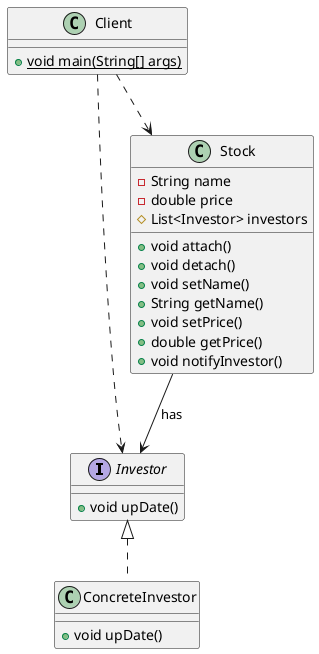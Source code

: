 @startuml
'https://plantuml.com/class-diagram

Investor <|.. ConcreteInvestor
Stock --> Investor : has
Client ..> Stock
Client ..> Investor

interface Investor {
    + void upDate()
}

class Stock {
    - String name
    - double price
    # List<Investor> investors
    + void attach()
    + void detach()
    + void setName()
    + String getName()
    + void setPrice()
    + double getPrice()
    + void notifyInvestor()
}

class ConcreteInvestor {
    + void upDate()
}

class Client {
    + {static} void main(String[] args)
}

@enduml